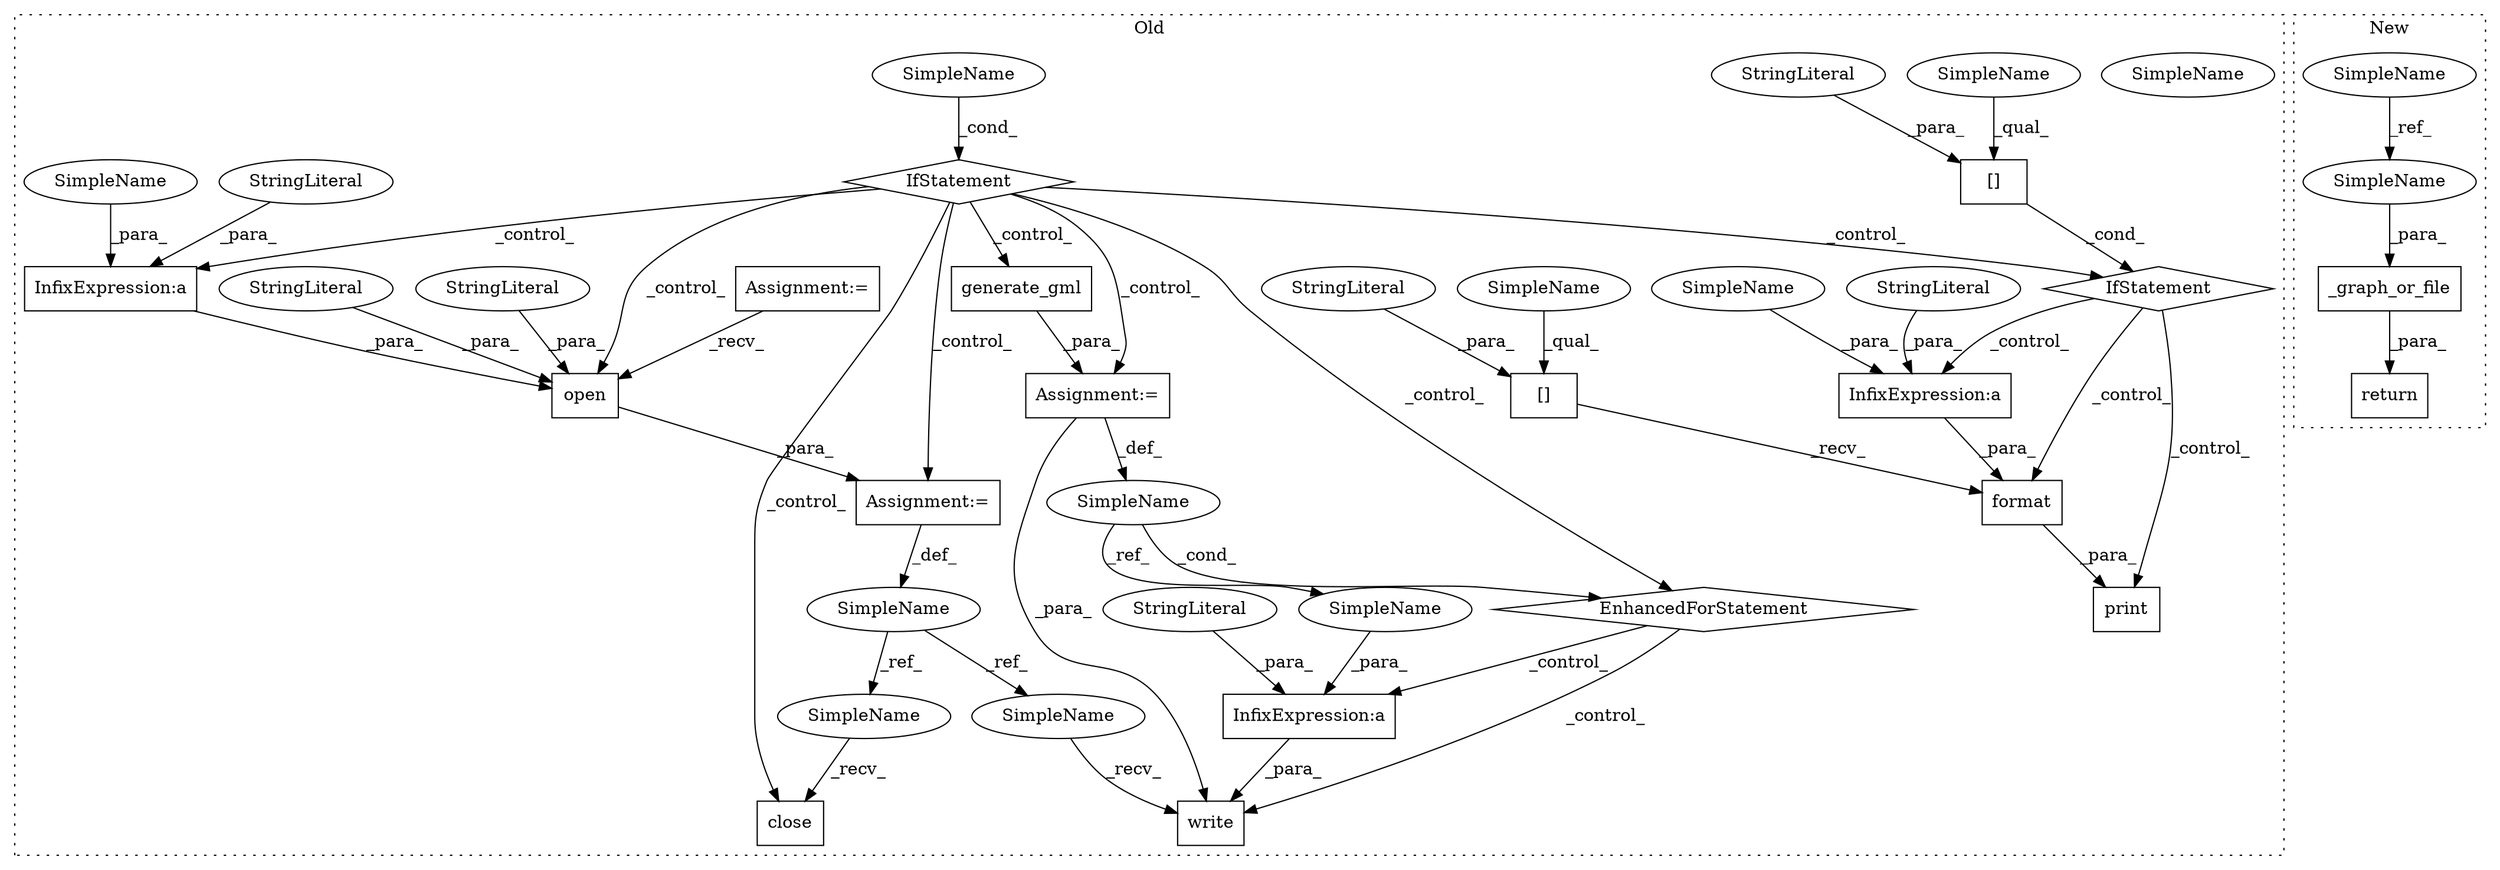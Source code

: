 digraph G {
subgraph cluster0 {
1 [label="IfStatement" a="25" s="2852,2864" l="4,2" shape="diamond"];
3 [label="EnhancedForStatement" a="70" s="2926,3012" l="57,2" shape="diamond"];
4 [label="InfixExpression:a" a="27" s="3036" l="3" shape="box"];
5 [label="InfixExpression:a" a="27" s="2896" l="3" shape="box"];
6 [label="InfixExpression:a" a="27" s="3160" l="3" shape="box"];
7 [label="[]" a="2" s="3081,3099" l="9,1" shape="box"];
9 [label="print" a="32" s="3112,3170" l="6,1" shape="box"];
10 [label="[]" a="2" s="3118,3143" l="9,1" shape="box"];
11 [label="format" a="32" s="3145,3169" l="7,1" shape="box"];
12 [label="IfStatement" a="25" s="3077,3100" l="4,2" shape="diamond"];
13 [label="SimpleName" a="42" s="2987" l="4" shape="ellipse"];
14 [label="SimpleName" a="42" s="2856" l="8" shape="ellipse"];
15 [label="StringLiteral" a="45" s="3163" l="6" shape="ellipse"];
16 [label="StringLiteral" a="45" s="3039" l="4" shape="ellipse"];
17 [label="StringLiteral" a="45" s="3127" l="16" shape="ellipse"];
18 [label="Assignment:=" a="7" s="2875" l="1" shape="box"];
19 [label="write" a="32" s="3026,3043" l="6,1" shape="box"];
20 [label="SimpleName" a="42" s="2874" l="1" shape="ellipse"];
21 [label="close" a="32" s="3062" l="7" shape="box"];
22 [label="Assignment:=" a="7" s="2926,3012" l="57,2" shape="box"];
23 [label="StringLiteral" a="45" s="2899" l="6" shape="ellipse"];
24 [label="Assignment:=" a="7" s="535" l="6" shape="box"];
25 [label="StringLiteral" a="45" s="3090" l="9" shape="ellipse"];
27 [label="open" a="32" s="2883,2917" l="5,1" shape="box"];
28 [label="StringLiteral" a="45" s="2910" l="7" shape="ellipse"];
29 [label="StringLiteral" a="45" s="2906" l="3" shape="ellipse"];
30 [label="generate_gml" a="32" s="2997,3011" l="13,1" shape="box"];
31 [label="SimpleName" a="42" s="3032" l="4" shape="ellipse"];
33 [label="SimpleName" a="42" s="3060" l="1" shape="ellipse"];
34 [label="SimpleName" a="42" s="3024" l="1" shape="ellipse"];
35 [label="SimpleName" a="42" s="3118" l="8" shape="ellipse"];
36 [label="SimpleName" a="42" s="3081" l="8" shape="ellipse"];
37 [label="SimpleName" a="42" s="2888" l="8" shape="ellipse"];
38 [label="SimpleName" a="42" s="3152" l="8" shape="ellipse"];
39 [label="SimpleName" a="42" s="2856" l="8" shape="ellipse"];
label = "Old";
style="dotted";
}
subgraph cluster1 {
2 [label="_graph_or_file" a="32" s="3138,3163" l="15,1" shape="box"];
8 [label="SimpleName" a="42" s="759" l="8" shape="ellipse"];
26 [label="return" a="41" s="3131" l="7" shape="box"];
32 [label="SimpleName" a="42" s="3155" l="8" shape="ellipse"];
label = "New";
style="dotted";
}
1 -> 22 [label="_control_"];
1 -> 30 [label="_control_"];
1 -> 18 [label="_control_"];
1 -> 21 [label="_control_"];
1 -> 12 [label="_control_"];
1 -> 3 [label="_control_"];
1 -> 27 [label="_control_"];
1 -> 5 [label="_control_"];
2 -> 26 [label="_para_"];
3 -> 4 [label="_control_"];
3 -> 19 [label="_control_"];
4 -> 19 [label="_para_"];
5 -> 27 [label="_para_"];
6 -> 11 [label="_para_"];
7 -> 12 [label="_cond_"];
8 -> 32 [label="_ref_"];
10 -> 11 [label="_recv_"];
11 -> 9 [label="_para_"];
12 -> 9 [label="_control_"];
12 -> 11 [label="_control_"];
12 -> 6 [label="_control_"];
13 -> 31 [label="_ref_"];
13 -> 3 [label="_cond_"];
15 -> 6 [label="_para_"];
16 -> 4 [label="_para_"];
17 -> 10 [label="_para_"];
18 -> 20 [label="_def_"];
20 -> 33 [label="_ref_"];
20 -> 34 [label="_ref_"];
22 -> 19 [label="_para_"];
22 -> 13 [label="_def_"];
23 -> 5 [label="_para_"];
24 -> 27 [label="_recv_"];
25 -> 7 [label="_para_"];
27 -> 18 [label="_para_"];
28 -> 27 [label="_para_"];
29 -> 27 [label="_para_"];
30 -> 22 [label="_para_"];
31 -> 4 [label="_para_"];
32 -> 2 [label="_para_"];
33 -> 21 [label="_recv_"];
34 -> 19 [label="_recv_"];
35 -> 10 [label="_qual_"];
36 -> 7 [label="_qual_"];
37 -> 5 [label="_para_"];
38 -> 6 [label="_para_"];
39 -> 1 [label="_cond_"];
}